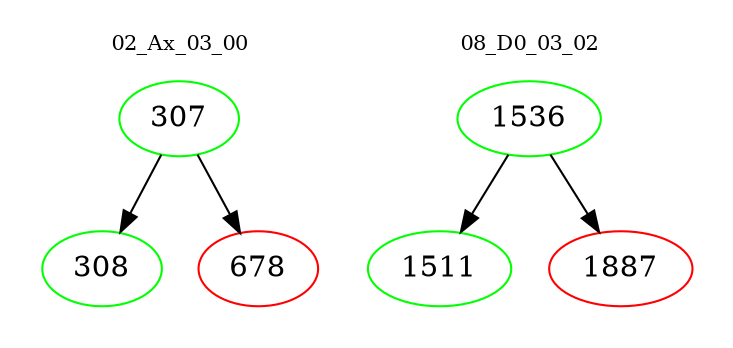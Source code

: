 digraph{
subgraph cluster_0 {
color = white
label = "02_Ax_03_00";
fontsize=10;
T0_307 [label="307", color="green"]
T0_307 -> T0_308 [color="black"]
T0_308 [label="308", color="green"]
T0_307 -> T0_678 [color="black"]
T0_678 [label="678", color="red"]
}
subgraph cluster_1 {
color = white
label = "08_D0_03_02";
fontsize=10;
T1_1536 [label="1536", color="green"]
T1_1536 -> T1_1511 [color="black"]
T1_1511 [label="1511", color="green"]
T1_1536 -> T1_1887 [color="black"]
T1_1887 [label="1887", color="red"]
}
}
